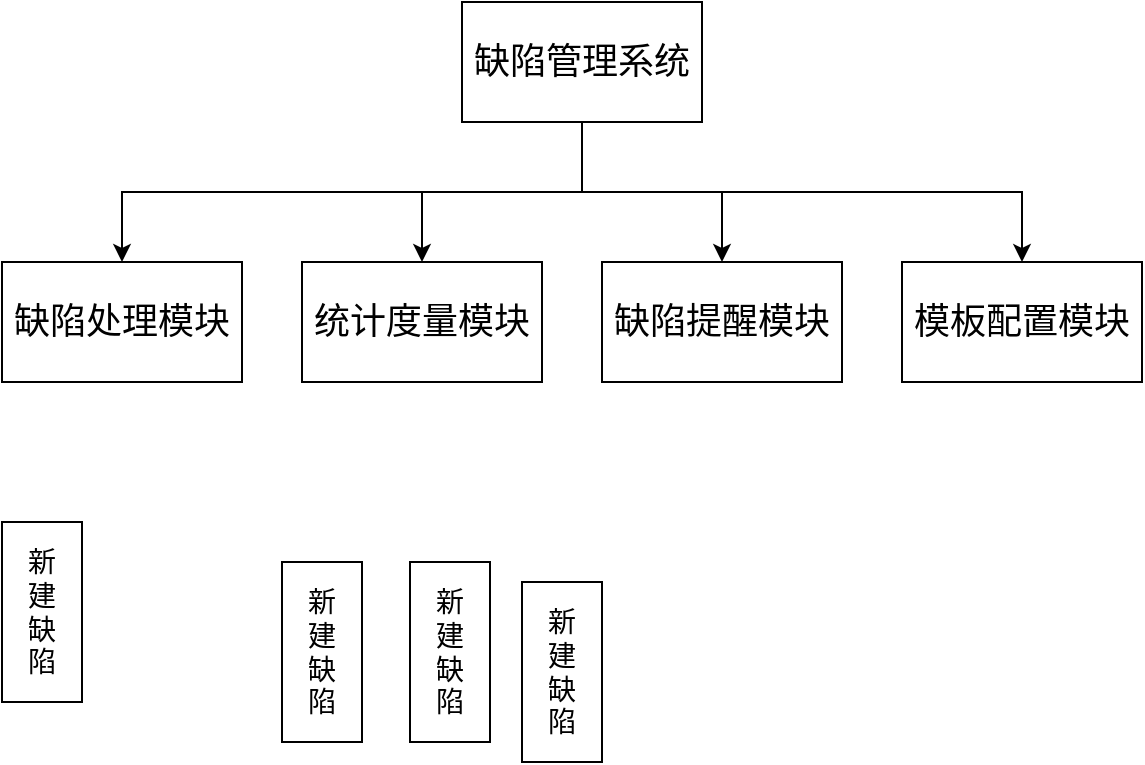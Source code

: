 <mxfile version="20.4.0" type="github">
  <diagram id="prtHgNgQTEPvFCAcTncT" name="Page-1">
    <mxGraphModel dx="1298" dy="724" grid="1" gridSize="10" guides="1" tooltips="1" connect="1" arrows="1" fold="1" page="1" pageScale="1" pageWidth="827" pageHeight="1169" math="0" shadow="0">
      <root>
        <mxCell id="0" />
        <mxCell id="1" parent="0" />
        <mxCell id="Soo5WwQ2mvfy322OG5pM-2" value="&lt;font style=&quot;font-size: 18px;&quot;&gt;统计度量模块&lt;/font&gt;" style="rounded=0;whiteSpace=wrap;html=1;" vertex="1" parent="1">
          <mxGeometry x="320" y="360" width="120" height="60" as="geometry" />
        </mxCell>
        <mxCell id="Soo5WwQ2mvfy322OG5pM-3" value="&lt;font style=&quot;font-size: 18px;&quot;&gt;缺陷处理模块&lt;/font&gt;" style="rounded=0;whiteSpace=wrap;html=1;" vertex="1" parent="1">
          <mxGeometry x="170" y="360" width="120" height="60" as="geometry" />
        </mxCell>
        <mxCell id="Soo5WwQ2mvfy322OG5pM-4" value="&lt;font style=&quot;font-size: 18px;&quot;&gt;缺陷提醒模块&lt;/font&gt;" style="rounded=0;whiteSpace=wrap;html=1;" vertex="1" parent="1">
          <mxGeometry x="470" y="360" width="120" height="60" as="geometry" />
        </mxCell>
        <mxCell id="Soo5WwQ2mvfy322OG5pM-5" value="&lt;font style=&quot;font-size: 18px;&quot;&gt;模板配置模块&lt;/font&gt;" style="rounded=0;whiteSpace=wrap;html=1;" vertex="1" parent="1">
          <mxGeometry x="620" y="360" width="120" height="60" as="geometry" />
        </mxCell>
        <mxCell id="Soo5WwQ2mvfy322OG5pM-7" style="edgeStyle=orthogonalEdgeStyle;rounded=0;orthogonalLoop=1;jettySize=auto;html=1;exitX=0.5;exitY=1;exitDx=0;exitDy=0;entryX=0.5;entryY=0;entryDx=0;entryDy=0;" edge="1" parent="1" source="Soo5WwQ2mvfy322OG5pM-6" target="Soo5WwQ2mvfy322OG5pM-3">
          <mxGeometry relative="1" as="geometry" />
        </mxCell>
        <mxCell id="Soo5WwQ2mvfy322OG5pM-8" style="edgeStyle=orthogonalEdgeStyle;rounded=0;orthogonalLoop=1;jettySize=auto;html=1;exitX=0.5;exitY=1;exitDx=0;exitDy=0;" edge="1" parent="1" source="Soo5WwQ2mvfy322OG5pM-6" target="Soo5WwQ2mvfy322OG5pM-2">
          <mxGeometry relative="1" as="geometry" />
        </mxCell>
        <mxCell id="Soo5WwQ2mvfy322OG5pM-9" style="edgeStyle=orthogonalEdgeStyle;rounded=0;orthogonalLoop=1;jettySize=auto;html=1;exitX=0.5;exitY=1;exitDx=0;exitDy=0;entryX=0.5;entryY=0;entryDx=0;entryDy=0;" edge="1" parent="1" source="Soo5WwQ2mvfy322OG5pM-6" target="Soo5WwQ2mvfy322OG5pM-4">
          <mxGeometry relative="1" as="geometry" />
        </mxCell>
        <mxCell id="Soo5WwQ2mvfy322OG5pM-10" style="edgeStyle=orthogonalEdgeStyle;rounded=0;orthogonalLoop=1;jettySize=auto;html=1;exitX=0.5;exitY=1;exitDx=0;exitDy=0;" edge="1" parent="1" source="Soo5WwQ2mvfy322OG5pM-6" target="Soo5WwQ2mvfy322OG5pM-5">
          <mxGeometry relative="1" as="geometry" />
        </mxCell>
        <mxCell id="Soo5WwQ2mvfy322OG5pM-6" value="&lt;font style=&quot;font-size: 18px;&quot;&gt;缺陷管理系统&lt;/font&gt;" style="rounded=0;whiteSpace=wrap;html=1;" vertex="1" parent="1">
          <mxGeometry x="400" y="230" width="120" height="60" as="geometry" />
        </mxCell>
        <mxCell id="Soo5WwQ2mvfy322OG5pM-13" value="新建缺陷" style="rounded=0;whiteSpace=wrap;html=1;fontSize=14;horizontal=1;spacingLeft=10;spacingRight=10;" vertex="1" parent="1">
          <mxGeometry x="170" y="490" width="40" height="90" as="geometry" />
        </mxCell>
        <mxCell id="Soo5WwQ2mvfy322OG5pM-17" value="新建缺陷" style="rounded=0;whiteSpace=wrap;html=1;fontSize=14;horizontal=1;spacingLeft=10;spacingRight=10;" vertex="1" parent="1">
          <mxGeometry x="310" y="510" width="40" height="90" as="geometry" />
        </mxCell>
        <mxCell id="Soo5WwQ2mvfy322OG5pM-18" value="新建缺陷" style="rounded=0;whiteSpace=wrap;html=1;fontSize=14;horizontal=1;spacingLeft=10;spacingRight=10;" vertex="1" parent="1">
          <mxGeometry x="374" y="510" width="40" height="90" as="geometry" />
        </mxCell>
        <mxCell id="Soo5WwQ2mvfy322OG5pM-19" value="新建缺陷" style="rounded=0;whiteSpace=wrap;html=1;fontSize=14;horizontal=1;spacingLeft=10;spacingRight=10;" vertex="1" parent="1">
          <mxGeometry x="430" y="520" width="40" height="90" as="geometry" />
        </mxCell>
      </root>
    </mxGraphModel>
  </diagram>
</mxfile>
